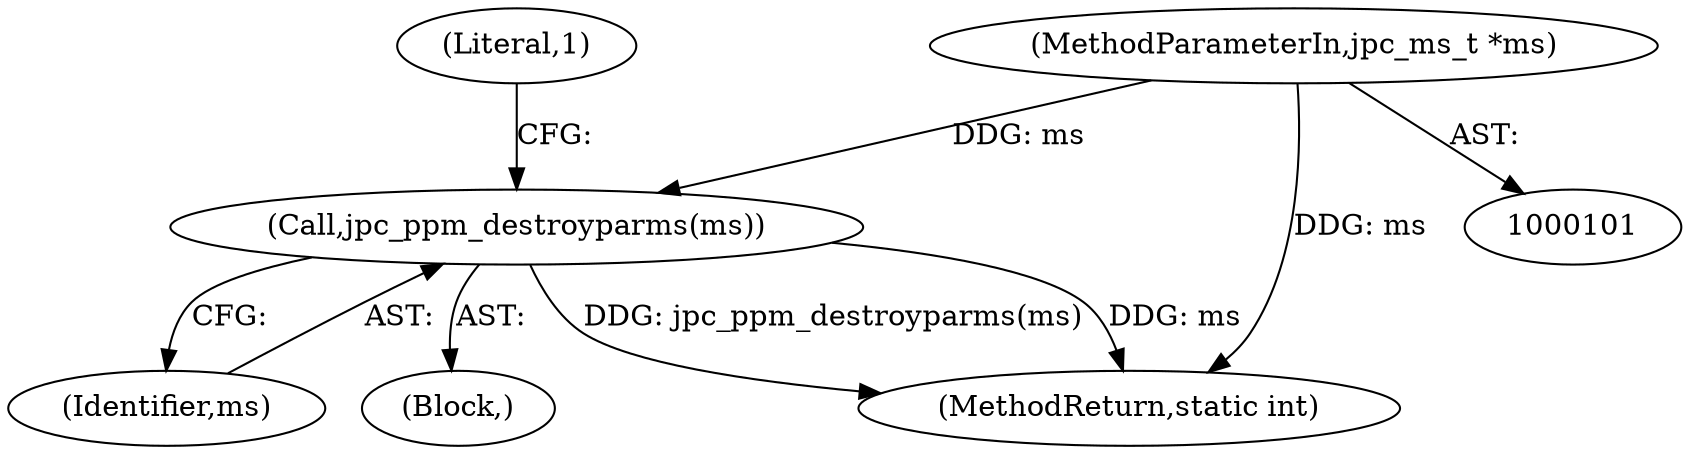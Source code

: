 digraph "0_jasper_d42b2388f7f8e0332c846675133acea151fc557a_35@pointer" {
"1000102" [label="(MethodParameterIn,jpc_ms_t *ms)"];
"1000195" [label="(Call,jpc_ppm_destroyparms(ms))"];
"1000196" [label="(Identifier,ms)"];
"1000199" [label="(Literal,1)"];
"1000105" [label="(Block,)"];
"1000102" [label="(MethodParameterIn,jpc_ms_t *ms)"];
"1000195" [label="(Call,jpc_ppm_destroyparms(ms))"];
"1000200" [label="(MethodReturn,static int)"];
"1000102" -> "1000101"  [label="AST: "];
"1000102" -> "1000200"  [label="DDG: ms"];
"1000102" -> "1000195"  [label="DDG: ms"];
"1000195" -> "1000105"  [label="AST: "];
"1000195" -> "1000196"  [label="CFG: "];
"1000196" -> "1000195"  [label="AST: "];
"1000199" -> "1000195"  [label="CFG: "];
"1000195" -> "1000200"  [label="DDG: jpc_ppm_destroyparms(ms)"];
"1000195" -> "1000200"  [label="DDG: ms"];
}
